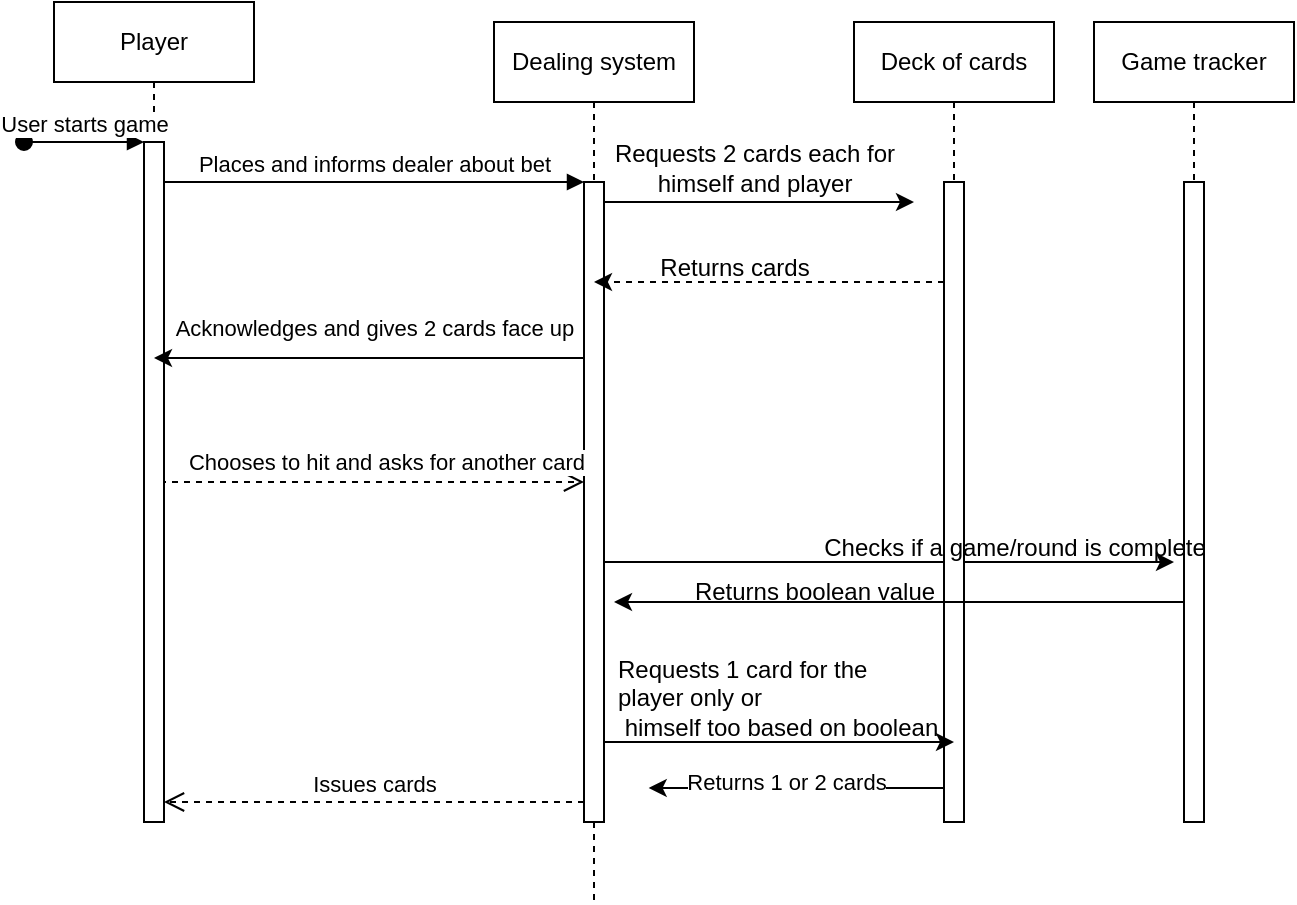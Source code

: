 <mxfile version="21.7.5" type="github">
  <diagram name="Page-1" id="2YBvvXClWsGukQMizWep">
    <mxGraphModel dx="1680" dy="512" grid="1" gridSize="10" guides="1" tooltips="1" connect="1" arrows="1" fold="1" page="1" pageScale="1" pageWidth="850" pageHeight="1100" math="0" shadow="0">
      <root>
        <mxCell id="0" />
        <mxCell id="1" parent="0" />
        <mxCell id="aM9ryv3xv72pqoxQDRHE-1" value="Player" style="shape=umlLifeline;perimeter=lifelinePerimeter;whiteSpace=wrap;html=1;container=0;dropTarget=0;collapsible=0;recursiveResize=0;outlineConnect=0;portConstraint=eastwest;newEdgeStyle={&quot;edgeStyle&quot;:&quot;elbowEdgeStyle&quot;,&quot;elbow&quot;:&quot;vertical&quot;,&quot;curved&quot;:0,&quot;rounded&quot;:0};" parent="1" vertex="1">
          <mxGeometry y="30" width="100" height="410" as="geometry" />
        </mxCell>
        <mxCell id="aM9ryv3xv72pqoxQDRHE-2" value="" style="html=1;points=[];perimeter=orthogonalPerimeter;outlineConnect=0;targetShapes=umlLifeline;portConstraint=eastwest;newEdgeStyle={&quot;edgeStyle&quot;:&quot;elbowEdgeStyle&quot;,&quot;elbow&quot;:&quot;vertical&quot;,&quot;curved&quot;:0,&quot;rounded&quot;:0};" parent="aM9ryv3xv72pqoxQDRHE-1" vertex="1">
          <mxGeometry x="45" y="70" width="10" height="340" as="geometry" />
        </mxCell>
        <mxCell id="aM9ryv3xv72pqoxQDRHE-3" value="&lt;div&gt;User starts game&lt;/div&gt;" style="html=1;verticalAlign=bottom;startArrow=oval;endArrow=block;startSize=8;edgeStyle=elbowEdgeStyle;elbow=vertical;curved=0;rounded=0;" parent="aM9ryv3xv72pqoxQDRHE-1" target="aM9ryv3xv72pqoxQDRHE-2" edge="1">
          <mxGeometry relative="1" as="geometry">
            <mxPoint x="-15" y="70" as="sourcePoint" />
          </mxGeometry>
        </mxCell>
        <mxCell id="aM9ryv3xv72pqoxQDRHE-5" value="Dealing system" style="shape=umlLifeline;perimeter=lifelinePerimeter;whiteSpace=wrap;html=1;container=0;dropTarget=0;collapsible=0;recursiveResize=0;outlineConnect=0;portConstraint=eastwest;newEdgeStyle={&quot;edgeStyle&quot;:&quot;elbowEdgeStyle&quot;,&quot;elbow&quot;:&quot;vertical&quot;,&quot;curved&quot;:0,&quot;rounded&quot;:0};" parent="1" vertex="1">
          <mxGeometry x="220" y="40" width="100" height="440" as="geometry" />
        </mxCell>
        <mxCell id="Hy7e8wbmUiBoK9LY0V1a-4" style="edgeStyle=elbowEdgeStyle;rounded=0;orthogonalLoop=1;jettySize=auto;html=1;elbow=vertical;curved=0;" edge="1" parent="aM9ryv3xv72pqoxQDRHE-5" source="aM9ryv3xv72pqoxQDRHE-6">
          <mxGeometry relative="1" as="geometry">
            <mxPoint x="210" y="90" as="targetPoint" />
          </mxGeometry>
        </mxCell>
        <mxCell id="Hy7e8wbmUiBoK9LY0V1a-14" style="edgeStyle=elbowEdgeStyle;rounded=0;orthogonalLoop=1;jettySize=auto;html=1;elbow=vertical;curved=0;" edge="1" parent="aM9ryv3xv72pqoxQDRHE-5" source="aM9ryv3xv72pqoxQDRHE-6">
          <mxGeometry relative="1" as="geometry">
            <mxPoint x="340" y="270" as="targetPoint" />
          </mxGeometry>
        </mxCell>
        <mxCell id="aM9ryv3xv72pqoxQDRHE-6" value="" style="html=1;points=[];perimeter=orthogonalPerimeter;outlineConnect=0;targetShapes=umlLifeline;portConstraint=eastwest;newEdgeStyle={&quot;edgeStyle&quot;:&quot;elbowEdgeStyle&quot;,&quot;elbow&quot;:&quot;vertical&quot;,&quot;curved&quot;:0,&quot;rounded&quot;:0};" parent="aM9ryv3xv72pqoxQDRHE-5" vertex="1">
          <mxGeometry x="45" y="80" width="10" height="320" as="geometry" />
        </mxCell>
        <mxCell id="aM9ryv3xv72pqoxQDRHE-7" value="Places and informs dealer about bet" style="html=1;verticalAlign=bottom;endArrow=block;edgeStyle=elbowEdgeStyle;elbow=vertical;curved=0;rounded=0;" parent="1" source="aM9ryv3xv72pqoxQDRHE-2" target="aM9ryv3xv72pqoxQDRHE-6" edge="1">
          <mxGeometry relative="1" as="geometry">
            <mxPoint x="195" y="130" as="sourcePoint" />
            <Array as="points">
              <mxPoint x="180" y="120" />
            </Array>
          </mxGeometry>
        </mxCell>
        <mxCell id="aM9ryv3xv72pqoxQDRHE-8" value="Issues cards" style="html=1;verticalAlign=bottom;endArrow=open;dashed=1;endSize=8;edgeStyle=elbowEdgeStyle;elbow=vertical;curved=0;rounded=0;" parent="1" source="aM9ryv3xv72pqoxQDRHE-6" target="aM9ryv3xv72pqoxQDRHE-2" edge="1">
          <mxGeometry x="0.002" relative="1" as="geometry">
            <mxPoint x="195" y="205" as="targetPoint" />
            <Array as="points">
              <mxPoint x="170" y="430" />
              <mxPoint x="240" y="390" />
              <mxPoint x="190" y="280" />
            </Array>
            <mxPoint as="offset" />
          </mxGeometry>
        </mxCell>
        <mxCell id="aM9ryv3xv72pqoxQDRHE-10" value="&lt;div&gt;&lt;br&gt;&lt;/div&gt;" style="html=1;verticalAlign=bottom;endArrow=open;dashed=1;endSize=8;edgeStyle=elbowEdgeStyle;elbow=vertical;curved=0;rounded=0;" parent="1" edge="1">
          <mxGeometry x="0.174" y="-80" relative="1" as="geometry">
            <mxPoint x="265.0" y="270" as="targetPoint" />
            <Array as="points">
              <mxPoint x="220" y="270" />
              <mxPoint x="180" y="250" />
            </Array>
            <mxPoint x="55" y="250" as="sourcePoint" />
            <mxPoint as="offset" />
          </mxGeometry>
        </mxCell>
        <mxCell id="Hy7e8wbmUiBoK9LY0V1a-11" value="&lt;div&gt;Chooses to hit and asks for another card&lt;/div&gt;" style="edgeLabel;html=1;align=center;verticalAlign=middle;resizable=0;points=[];" vertex="1" connectable="0" parent="aM9ryv3xv72pqoxQDRHE-10">
          <mxGeometry x="0.206" y="-4" relative="1" as="geometry">
            <mxPoint x="-8" y="-14" as="offset" />
          </mxGeometry>
        </mxCell>
        <mxCell id="Hy7e8wbmUiBoK9LY0V1a-2" value="Deck of cards" style="shape=umlLifeline;perimeter=lifelinePerimeter;whiteSpace=wrap;html=1;container=0;dropTarget=0;collapsible=0;recursiveResize=0;outlineConnect=0;portConstraint=eastwest;newEdgeStyle={&quot;edgeStyle&quot;:&quot;elbowEdgeStyle&quot;,&quot;elbow&quot;:&quot;vertical&quot;,&quot;curved&quot;:0,&quot;rounded&quot;:0};" vertex="1" parent="1">
          <mxGeometry x="400" y="40" width="100" height="400" as="geometry" />
        </mxCell>
        <mxCell id="Hy7e8wbmUiBoK9LY0V1a-3" value="" style="html=1;points=[];perimeter=orthogonalPerimeter;outlineConnect=0;targetShapes=umlLifeline;portConstraint=eastwest;newEdgeStyle={&quot;edgeStyle&quot;:&quot;elbowEdgeStyle&quot;,&quot;elbow&quot;:&quot;vertical&quot;,&quot;curved&quot;:0,&quot;rounded&quot;:0};" vertex="1" parent="Hy7e8wbmUiBoK9LY0V1a-2">
          <mxGeometry x="45" y="80" width="10" height="320" as="geometry" />
        </mxCell>
        <mxCell id="Hy7e8wbmUiBoK9LY0V1a-5" value="Requests 2 cards each for &lt;br&gt;himself and player" style="text;html=1;align=center;verticalAlign=middle;resizable=0;points=[];autosize=1;strokeColor=none;fillColor=none;" vertex="1" parent="1">
          <mxGeometry x="270" y="93" width="160" height="40" as="geometry" />
        </mxCell>
        <mxCell id="Hy7e8wbmUiBoK9LY0V1a-6" style="edgeStyle=elbowEdgeStyle;rounded=0;orthogonalLoop=1;jettySize=auto;html=1;elbow=vertical;curved=0;dashed=1;" edge="1" parent="1" source="Hy7e8wbmUiBoK9LY0V1a-3" target="aM9ryv3xv72pqoxQDRHE-5">
          <mxGeometry relative="1" as="geometry">
            <mxPoint x="330.0" y="150" as="targetPoint" />
            <Array as="points">
              <mxPoint x="340" y="170" />
            </Array>
          </mxGeometry>
        </mxCell>
        <mxCell id="Hy7e8wbmUiBoK9LY0V1a-7" style="edgeStyle=elbowEdgeStyle;rounded=0;orthogonalLoop=1;jettySize=auto;html=1;elbow=vertical;curved=0;" edge="1" parent="1">
          <mxGeometry relative="1" as="geometry">
            <mxPoint x="265.37" y="208" as="sourcePoint" />
            <mxPoint x="50.0" y="208" as="targetPoint" />
            <Array as="points">
              <mxPoint x="170.37" y="208" />
            </Array>
          </mxGeometry>
        </mxCell>
        <mxCell id="Hy7e8wbmUiBoK9LY0V1a-8" value="&lt;font style=&quot;font-size: 11px;&quot;&gt;Acknowledges and gives 2 cards face up&lt;/font&gt;" style="text;html=1;align=center;verticalAlign=middle;resizable=0;points=[];autosize=1;strokeColor=none;fillColor=none;" vertex="1" parent="1">
          <mxGeometry x="50" y="178" width="220" height="30" as="geometry" />
        </mxCell>
        <mxCell id="Hy7e8wbmUiBoK9LY0V1a-9" value="&lt;div&gt;Returns cards&lt;/div&gt;" style="text;html=1;align=center;verticalAlign=middle;resizable=0;points=[];autosize=1;strokeColor=none;fillColor=none;" vertex="1" parent="1">
          <mxGeometry x="290" y="148" width="100" height="30" as="geometry" />
        </mxCell>
        <mxCell id="Hy7e8wbmUiBoK9LY0V1a-13" style="edgeStyle=elbowEdgeStyle;rounded=0;orthogonalLoop=1;jettySize=auto;html=1;elbow=vertical;curved=0;" edge="1" parent="1">
          <mxGeometry relative="1" as="geometry">
            <mxPoint x="442.25" y="390.086" as="sourcePoint" />
            <mxPoint x="442.25" y="390.004" as="targetPoint" />
          </mxGeometry>
        </mxCell>
        <mxCell id="Hy7e8wbmUiBoK9LY0V1a-15" value="Game tracker" style="shape=umlLifeline;perimeter=lifelinePerimeter;whiteSpace=wrap;html=1;container=0;dropTarget=0;collapsible=0;recursiveResize=0;outlineConnect=0;portConstraint=eastwest;newEdgeStyle={&quot;edgeStyle&quot;:&quot;elbowEdgeStyle&quot;,&quot;elbow&quot;:&quot;vertical&quot;,&quot;curved&quot;:0,&quot;rounded&quot;:0};" vertex="1" parent="1">
          <mxGeometry x="520" y="40" width="100" height="400" as="geometry" />
        </mxCell>
        <mxCell id="Hy7e8wbmUiBoK9LY0V1a-16" value="" style="html=1;points=[];perimeter=orthogonalPerimeter;outlineConnect=0;targetShapes=umlLifeline;portConstraint=eastwest;newEdgeStyle={&quot;edgeStyle&quot;:&quot;elbowEdgeStyle&quot;,&quot;elbow&quot;:&quot;vertical&quot;,&quot;curved&quot;:0,&quot;rounded&quot;:0};" vertex="1" parent="Hy7e8wbmUiBoK9LY0V1a-15">
          <mxGeometry x="45" y="80" width="10" height="320" as="geometry" />
        </mxCell>
        <mxCell id="Hy7e8wbmUiBoK9LY0V1a-17" value="Checks if a game/round is complete" style="text;html=1;align=center;verticalAlign=middle;resizable=0;points=[];autosize=1;strokeColor=none;fillColor=none;" vertex="1" parent="1">
          <mxGeometry x="375" y="288" width="210" height="30" as="geometry" />
        </mxCell>
        <mxCell id="Hy7e8wbmUiBoK9LY0V1a-18" style="edgeStyle=elbowEdgeStyle;rounded=0;orthogonalLoop=1;jettySize=auto;html=1;elbow=vertical;curved=0;" edge="1" parent="1" source="Hy7e8wbmUiBoK9LY0V1a-16">
          <mxGeometry relative="1" as="geometry">
            <mxPoint x="280" y="330" as="targetPoint" />
            <Array as="points">
              <mxPoint x="290" y="330" />
              <mxPoint x="390" y="340" />
            </Array>
          </mxGeometry>
        </mxCell>
        <mxCell id="Hy7e8wbmUiBoK9LY0V1a-19" value="Returns boolean value" style="text;html=1;align=center;verticalAlign=middle;resizable=0;points=[];autosize=1;strokeColor=none;fillColor=none;" vertex="1" parent="1">
          <mxGeometry x="310" y="310" width="140" height="30" as="geometry" />
        </mxCell>
        <mxCell id="Hy7e8wbmUiBoK9LY0V1a-23" style="edgeStyle=elbowEdgeStyle;rounded=0;orthogonalLoop=1;jettySize=auto;html=1;elbow=vertical;curved=0;entryX=0.5;entryY=0.875;entryDx=0;entryDy=0;entryPerimeter=0;" edge="1" parent="1" source="aM9ryv3xv72pqoxQDRHE-6" target="Hy7e8wbmUiBoK9LY0V1a-3">
          <mxGeometry relative="1" as="geometry">
            <mxPoint x="380" y="400" as="targetPoint" />
          </mxGeometry>
        </mxCell>
        <mxCell id="Hy7e8wbmUiBoK9LY0V1a-25" value="&lt;div&gt;Requests 1 card for the&amp;nbsp;&lt;/div&gt;&lt;div&gt;player only or&lt;/div&gt;&lt;div&gt;&amp;nbsp;himself too based on boolean&lt;/div&gt;" style="text;whiteSpace=wrap;html=1;" vertex="1" parent="1">
          <mxGeometry x="280" y="350" width="170" height="70" as="geometry" />
        </mxCell>
        <mxCell id="Hy7e8wbmUiBoK9LY0V1a-26" style="edgeStyle=elbowEdgeStyle;rounded=0;orthogonalLoop=1;jettySize=auto;html=1;elbow=vertical;curved=0;entryX=0.102;entryY=1.04;entryDx=0;entryDy=0;entryPerimeter=0;" edge="1" parent="1" source="Hy7e8wbmUiBoK9LY0V1a-3" target="Hy7e8wbmUiBoK9LY0V1a-25">
          <mxGeometry relative="1" as="geometry">
            <mxPoint x="340.0" y="430" as="targetPoint" />
            <Array as="points">
              <mxPoint x="280" y="423" />
            </Array>
          </mxGeometry>
        </mxCell>
        <mxCell id="Hy7e8wbmUiBoK9LY0V1a-27" value="Returns 1 or 2 cards" style="edgeLabel;html=1;align=center;verticalAlign=middle;resizable=0;points=[];" vertex="1" connectable="0" parent="Hy7e8wbmUiBoK9LY0V1a-26">
          <mxGeometry x="0.373" y="2" relative="1" as="geometry">
            <mxPoint x="22" y="-5" as="offset" />
          </mxGeometry>
        </mxCell>
      </root>
    </mxGraphModel>
  </diagram>
</mxfile>
